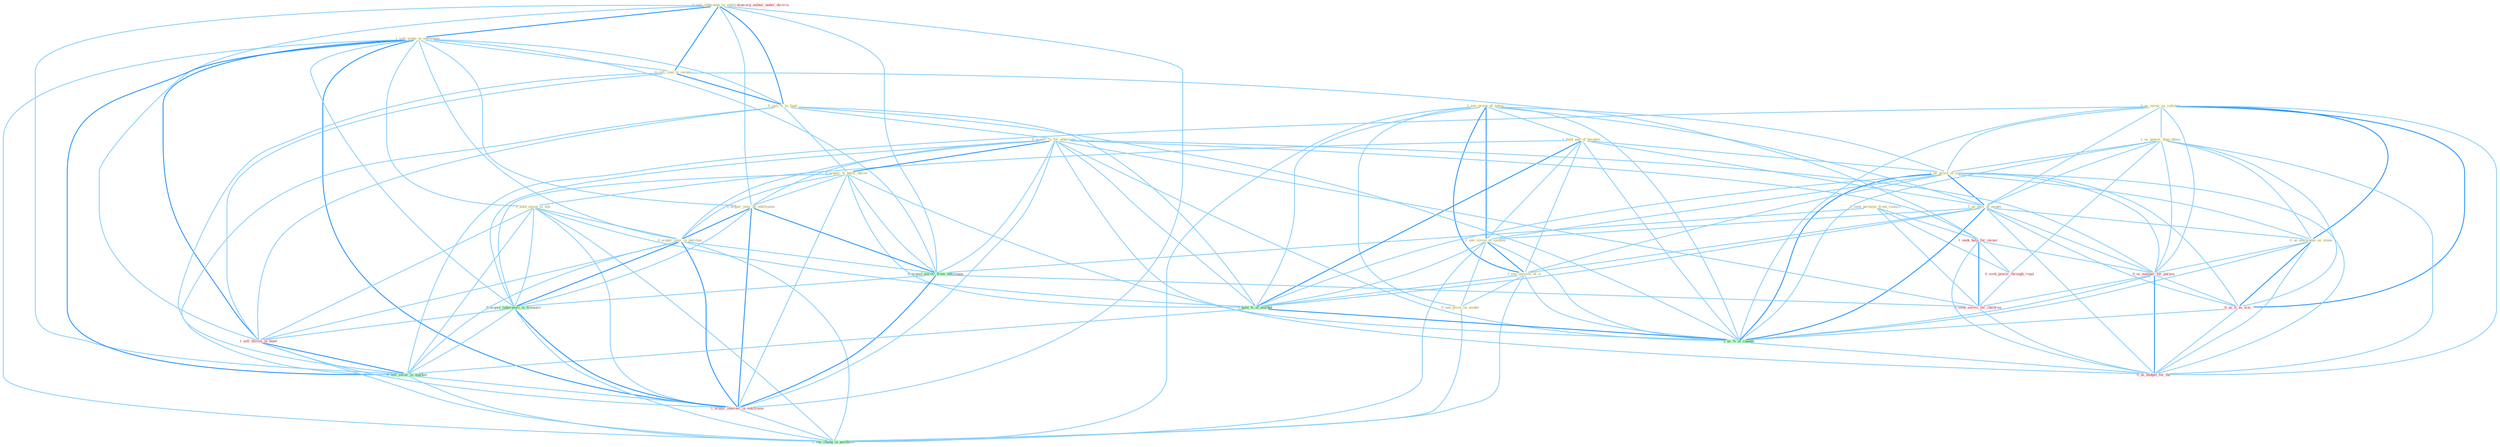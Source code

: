 Graph G{ 
    node
    [shape=polygon,style=filled,width=.5,height=.06,color="#BDFCC9",fixedsize=true,fontsize=4,
    fontcolor="#2f4f4f"];
    {node
    [color="#ffffe0", fontcolor="#8b7d6b"] "0_sell_othernum_to_entitynam " "1_seek_permiss_from_council " "0_us_secur_as_collater " "1_see_group_of_letter " "1_hold_end_of_bargain " "1_us_power_than_those " "1_us_proce_of_sale " "1_us_part_of_monei " "1_sell_stake_in_entitynam " "1_see_vision_of_system " "1_see_unravel_of_it " "0_us_entitynam_as_stone " "0_sell_loan_to_owner " "0_sell_%_to_fund " "0_acquir_%_for_othernum " "0_acquir_%_befor_throw " "0_see_price_on_model " "0_acquir_year_by_entitynam " "1_hold_anyon_in_life " "0_acquir_year_in_purchas "}
{node [color="#fff0f5", fontcolor="#b22222"] "1_seek_help_for_owner " "0_seek_power_through_regul " "0_us_number_for_purpos " "1_sell_billion_in_bond " "0_us_it_as_wai " "1_usurp_author_under_doctrin " "1_acquir_interest_in_entitynam " "0_seek_servic_for_children " "0_us_budget_for_thi "}
edge [color="#B0E2FF"];

	"0_sell_othernum_to_entitynam " -- "1_sell_stake_in_entitynam " [w="2", color="#1e90ff" , len=0.8];
	"0_sell_othernum_to_entitynam " -- "0_sell_loan_to_owner " [w="2", color="#1e90ff" , len=0.8];
	"0_sell_othernum_to_entitynam " -- "0_sell_%_to_fund " [w="2", color="#1e90ff" , len=0.8];
	"0_sell_othernum_to_entitynam " -- "0_acquir_year_by_entitynam " [w="1", color="#87cefa" ];
	"0_sell_othernum_to_entitynam " -- "0_acquir_servic_from_entitynam " [w="1", color="#87cefa" ];
	"0_sell_othernum_to_entitynam " -- "1_sell_billion_in_bond " [w="1", color="#87cefa" ];
	"0_sell_othernum_to_entitynam " -- "0_sell_secur_in_market " [w="1", color="#87cefa" ];
	"0_sell_othernum_to_entitynam " -- "1_acquir_interest_in_entitynam " [w="1", color="#87cefa" ];
	"1_seek_permiss_from_council " -- "1_seek_help_for_owner " [w="1", color="#87cefa" ];
	"1_seek_permiss_from_council " -- "0_acquir_servic_from_entitynam " [w="1", color="#87cefa" ];
	"1_seek_permiss_from_council " -- "0_seek_power_through_regul " [w="1", color="#87cefa" ];
	"1_seek_permiss_from_council " -- "0_seek_servic_for_children " [w="1", color="#87cefa" ];
	"0_us_secur_as_collater " -- "1_us_power_than_those " [w="1", color="#87cefa" ];
	"0_us_secur_as_collater " -- "1_us_proce_of_sale " [w="1", color="#87cefa" ];
	"0_us_secur_as_collater " -- "1_us_part_of_monei " [w="1", color="#87cefa" ];
	"0_us_secur_as_collater " -- "0_us_entitynam_as_stone " [w="2", color="#1e90ff" , len=0.8];
	"0_us_secur_as_collater " -- "0_us_number_for_purpos " [w="1", color="#87cefa" ];
	"0_us_secur_as_collater " -- "0_us_it_as_wai " [w="2", color="#1e90ff" , len=0.8];
	"0_us_secur_as_collater " -- "1_us_%_of_capabl " [w="1", color="#87cefa" ];
	"0_us_secur_as_collater " -- "0_sell_secur_in_market " [w="1", color="#87cefa" ];
	"0_us_secur_as_collater " -- "0_us_budget_for_thi " [w="1", color="#87cefa" ];
	"1_see_group_of_letter " -- "1_hold_end_of_bargain " [w="1", color="#87cefa" ];
	"1_see_group_of_letter " -- "1_us_proce_of_sale " [w="1", color="#87cefa" ];
	"1_see_group_of_letter " -- "1_us_part_of_monei " [w="1", color="#87cefa" ];
	"1_see_group_of_letter " -- "1_see_vision_of_system " [w="2", color="#1e90ff" , len=0.8];
	"1_see_group_of_letter " -- "1_see_unravel_of_it " [w="2", color="#1e90ff" , len=0.8];
	"1_see_group_of_letter " -- "0_see_price_on_model " [w="1", color="#87cefa" ];
	"1_see_group_of_letter " -- "1_hold_%_of_market " [w="1", color="#87cefa" ];
	"1_see_group_of_letter " -- "1_us_%_of_capabl " [w="1", color="#87cefa" ];
	"1_see_group_of_letter " -- "1_see_chang_in_portfolio " [w="1", color="#87cefa" ];
	"1_hold_end_of_bargain " -- "1_us_proce_of_sale " [w="1", color="#87cefa" ];
	"1_hold_end_of_bargain " -- "1_us_part_of_monei " [w="1", color="#87cefa" ];
	"1_hold_end_of_bargain " -- "1_see_vision_of_system " [w="1", color="#87cefa" ];
	"1_hold_end_of_bargain " -- "1_see_unravel_of_it " [w="1", color="#87cefa" ];
	"1_hold_end_of_bargain " -- "1_hold_anyon_in_life " [w="1", color="#87cefa" ];
	"1_hold_end_of_bargain " -- "1_hold_%_of_market " [w="2", color="#1e90ff" , len=0.8];
	"1_hold_end_of_bargain " -- "1_us_%_of_capabl " [w="1", color="#87cefa" ];
	"1_us_power_than_those " -- "1_us_proce_of_sale " [w="1", color="#87cefa" ];
	"1_us_power_than_those " -- "1_us_part_of_monei " [w="1", color="#87cefa" ];
	"1_us_power_than_those " -- "0_us_entitynam_as_stone " [w="1", color="#87cefa" ];
	"1_us_power_than_those " -- "0_seek_power_through_regul " [w="1", color="#87cefa" ];
	"1_us_power_than_those " -- "0_us_number_for_purpos " [w="1", color="#87cefa" ];
	"1_us_power_than_those " -- "0_us_it_as_wai " [w="1", color="#87cefa" ];
	"1_us_power_than_those " -- "1_us_%_of_capabl " [w="1", color="#87cefa" ];
	"1_us_power_than_those " -- "0_us_budget_for_thi " [w="1", color="#87cefa" ];
	"1_us_proce_of_sale " -- "1_us_part_of_monei " [w="2", color="#1e90ff" , len=0.8];
	"1_us_proce_of_sale " -- "1_see_vision_of_system " [w="1", color="#87cefa" ];
	"1_us_proce_of_sale " -- "1_see_unravel_of_it " [w="1", color="#87cefa" ];
	"1_us_proce_of_sale " -- "0_us_entitynam_as_stone " [w="1", color="#87cefa" ];
	"1_us_proce_of_sale " -- "1_hold_%_of_market " [w="1", color="#87cefa" ];
	"1_us_proce_of_sale " -- "0_us_number_for_purpos " [w="1", color="#87cefa" ];
	"1_us_proce_of_sale " -- "0_us_it_as_wai " [w="1", color="#87cefa" ];
	"1_us_proce_of_sale " -- "1_us_%_of_capabl " [w="2", color="#1e90ff" , len=0.8];
	"1_us_proce_of_sale " -- "0_us_budget_for_thi " [w="1", color="#87cefa" ];
	"1_us_part_of_monei " -- "1_see_vision_of_system " [w="1", color="#87cefa" ];
	"1_us_part_of_monei " -- "1_see_unravel_of_it " [w="1", color="#87cefa" ];
	"1_us_part_of_monei " -- "0_us_entitynam_as_stone " [w="1", color="#87cefa" ];
	"1_us_part_of_monei " -- "1_hold_%_of_market " [w="1", color="#87cefa" ];
	"1_us_part_of_monei " -- "0_us_number_for_purpos " [w="1", color="#87cefa" ];
	"1_us_part_of_monei " -- "0_us_it_as_wai " [w="1", color="#87cefa" ];
	"1_us_part_of_monei " -- "1_us_%_of_capabl " [w="2", color="#1e90ff" , len=0.8];
	"1_us_part_of_monei " -- "0_us_budget_for_thi " [w="1", color="#87cefa" ];
	"1_sell_stake_in_entitynam " -- "0_sell_loan_to_owner " [w="1", color="#87cefa" ];
	"1_sell_stake_in_entitynam " -- "0_sell_%_to_fund " [w="1", color="#87cefa" ];
	"1_sell_stake_in_entitynam " -- "0_acquir_year_by_entitynam " [w="1", color="#87cefa" ];
	"1_sell_stake_in_entitynam " -- "1_hold_anyon_in_life " [w="1", color="#87cefa" ];
	"1_sell_stake_in_entitynam " -- "0_acquir_year_in_purchas " [w="1", color="#87cefa" ];
	"1_sell_stake_in_entitynam " -- "0_acquir_servic_from_entitynam " [w="1", color="#87cefa" ];
	"1_sell_stake_in_entitynam " -- "0_acquir_laboratori_in_transact " [w="1", color="#87cefa" ];
	"1_sell_stake_in_entitynam " -- "1_sell_billion_in_bond " [w="2", color="#1e90ff" , len=0.8];
	"1_sell_stake_in_entitynam " -- "0_sell_secur_in_market " [w="2", color="#1e90ff" , len=0.8];
	"1_sell_stake_in_entitynam " -- "1_acquir_interest_in_entitynam " [w="2", color="#1e90ff" , len=0.8];
	"1_sell_stake_in_entitynam " -- "1_see_chang_in_portfolio " [w="1", color="#87cefa" ];
	"1_see_vision_of_system " -- "1_see_unravel_of_it " [w="2", color="#1e90ff" , len=0.8];
	"1_see_vision_of_system " -- "0_see_price_on_model " [w="1", color="#87cefa" ];
	"1_see_vision_of_system " -- "1_hold_%_of_market " [w="1", color="#87cefa" ];
	"1_see_vision_of_system " -- "1_us_%_of_capabl " [w="1", color="#87cefa" ];
	"1_see_vision_of_system " -- "1_see_chang_in_portfolio " [w="1", color="#87cefa" ];
	"1_see_unravel_of_it " -- "0_see_price_on_model " [w="1", color="#87cefa" ];
	"1_see_unravel_of_it " -- "1_hold_%_of_market " [w="1", color="#87cefa" ];
	"1_see_unravel_of_it " -- "1_us_%_of_capabl " [w="1", color="#87cefa" ];
	"1_see_unravel_of_it " -- "1_see_chang_in_portfolio " [w="1", color="#87cefa" ];
	"0_us_entitynam_as_stone " -- "0_us_number_for_purpos " [w="1", color="#87cefa" ];
	"0_us_entitynam_as_stone " -- "0_us_it_as_wai " [w="2", color="#1e90ff" , len=0.8];
	"0_us_entitynam_as_stone " -- "1_us_%_of_capabl " [w="1", color="#87cefa" ];
	"0_us_entitynam_as_stone " -- "0_us_budget_for_thi " [w="1", color="#87cefa" ];
	"0_sell_loan_to_owner " -- "0_sell_%_to_fund " [w="2", color="#1e90ff" , len=0.8];
	"0_sell_loan_to_owner " -- "1_seek_help_for_owner " [w="1", color="#87cefa" ];
	"0_sell_loan_to_owner " -- "1_sell_billion_in_bond " [w="1", color="#87cefa" ];
	"0_sell_loan_to_owner " -- "0_sell_secur_in_market " [w="1", color="#87cefa" ];
	"0_sell_%_to_fund " -- "0_acquir_%_for_othernum " [w="1", color="#87cefa" ];
	"0_sell_%_to_fund " -- "0_acquir_%_befor_throw " [w="1", color="#87cefa" ];
	"0_sell_%_to_fund " -- "1_hold_%_of_market " [w="1", color="#87cefa" ];
	"0_sell_%_to_fund " -- "1_sell_billion_in_bond " [w="1", color="#87cefa" ];
	"0_sell_%_to_fund " -- "1_us_%_of_capabl " [w="1", color="#87cefa" ];
	"0_sell_%_to_fund " -- "0_sell_secur_in_market " [w="1", color="#87cefa" ];
	"0_acquir_%_for_othernum " -- "0_acquir_%_befor_throw " [w="2", color="#1e90ff" , len=0.8];
	"0_acquir_%_for_othernum " -- "0_acquir_year_by_entitynam " [w="1", color="#87cefa" ];
	"0_acquir_%_for_othernum " -- "0_acquir_year_in_purchas " [w="1", color="#87cefa" ];
	"0_acquir_%_for_othernum " -- "1_seek_help_for_owner " [w="1", color="#87cefa" ];
	"0_acquir_%_for_othernum " -- "0_acquir_servic_from_entitynam " [w="1", color="#87cefa" ];
	"0_acquir_%_for_othernum " -- "1_hold_%_of_market " [w="1", color="#87cefa" ];
	"0_acquir_%_for_othernum " -- "0_us_number_for_purpos " [w="1", color="#87cefa" ];
	"0_acquir_%_for_othernum " -- "0_acquir_laboratori_in_transact " [w="1", color="#87cefa" ];
	"0_acquir_%_for_othernum " -- "1_us_%_of_capabl " [w="1", color="#87cefa" ];
	"0_acquir_%_for_othernum " -- "1_acquir_interest_in_entitynam " [w="1", color="#87cefa" ];
	"0_acquir_%_for_othernum " -- "0_seek_servic_for_children " [w="1", color="#87cefa" ];
	"0_acquir_%_for_othernum " -- "0_us_budget_for_thi " [w="1", color="#87cefa" ];
	"0_acquir_%_befor_throw " -- "0_acquir_year_by_entitynam " [w="1", color="#87cefa" ];
	"0_acquir_%_befor_throw " -- "0_acquir_year_in_purchas " [w="1", color="#87cefa" ];
	"0_acquir_%_befor_throw " -- "0_acquir_servic_from_entitynam " [w="1", color="#87cefa" ];
	"0_acquir_%_befor_throw " -- "1_hold_%_of_market " [w="1", color="#87cefa" ];
	"0_acquir_%_befor_throw " -- "0_acquir_laboratori_in_transact " [w="1", color="#87cefa" ];
	"0_acquir_%_befor_throw " -- "1_us_%_of_capabl " [w="1", color="#87cefa" ];
	"0_acquir_%_befor_throw " -- "1_acquir_interest_in_entitynam " [w="1", color="#87cefa" ];
	"0_see_price_on_model " -- "1_see_chang_in_portfolio " [w="1", color="#87cefa" ];
	"0_acquir_year_by_entitynam " -- "0_acquir_year_in_purchas " [w="2", color="#1e90ff" , len=0.8];
	"0_acquir_year_by_entitynam " -- "0_acquir_servic_from_entitynam " [w="2", color="#1e90ff" , len=0.8];
	"0_acquir_year_by_entitynam " -- "0_acquir_laboratori_in_transact " [w="1", color="#87cefa" ];
	"0_acquir_year_by_entitynam " -- "1_acquir_interest_in_entitynam " [w="2", color="#1e90ff" , len=0.8];
	"1_hold_anyon_in_life " -- "0_acquir_year_in_purchas " [w="1", color="#87cefa" ];
	"1_hold_anyon_in_life " -- "1_hold_%_of_market " [w="1", color="#87cefa" ];
	"1_hold_anyon_in_life " -- "0_acquir_laboratori_in_transact " [w="1", color="#87cefa" ];
	"1_hold_anyon_in_life " -- "1_sell_billion_in_bond " [w="1", color="#87cefa" ];
	"1_hold_anyon_in_life " -- "0_sell_secur_in_market " [w="1", color="#87cefa" ];
	"1_hold_anyon_in_life " -- "1_acquir_interest_in_entitynam " [w="1", color="#87cefa" ];
	"1_hold_anyon_in_life " -- "1_see_chang_in_portfolio " [w="1", color="#87cefa" ];
	"0_acquir_year_in_purchas " -- "0_acquir_servic_from_entitynam " [w="1", color="#87cefa" ];
	"0_acquir_year_in_purchas " -- "0_acquir_laboratori_in_transact " [w="2", color="#1e90ff" , len=0.8];
	"0_acquir_year_in_purchas " -- "1_sell_billion_in_bond " [w="1", color="#87cefa" ];
	"0_acquir_year_in_purchas " -- "0_sell_secur_in_market " [w="1", color="#87cefa" ];
	"0_acquir_year_in_purchas " -- "1_acquir_interest_in_entitynam " [w="2", color="#1e90ff" , len=0.8];
	"0_acquir_year_in_purchas " -- "1_see_chang_in_portfolio " [w="1", color="#87cefa" ];
	"1_seek_help_for_owner " -- "0_seek_power_through_regul " [w="1", color="#87cefa" ];
	"1_seek_help_for_owner " -- "0_us_number_for_purpos " [w="1", color="#87cefa" ];
	"1_seek_help_for_owner " -- "0_seek_servic_for_children " [w="2", color="#1e90ff" , len=0.8];
	"1_seek_help_for_owner " -- "0_us_budget_for_thi " [w="1", color="#87cefa" ];
	"0_acquir_servic_from_entitynam " -- "0_acquir_laboratori_in_transact " [w="1", color="#87cefa" ];
	"0_acquir_servic_from_entitynam " -- "1_acquir_interest_in_entitynam " [w="2", color="#1e90ff" , len=0.8];
	"0_acquir_servic_from_entitynam " -- "0_seek_servic_for_children " [w="1", color="#87cefa" ];
	"1_hold_%_of_market " -- "1_us_%_of_capabl " [w="2", color="#1e90ff" , len=0.8];
	"1_hold_%_of_market " -- "0_sell_secur_in_market " [w="1", color="#87cefa" ];
	"0_seek_power_through_regul " -- "0_seek_servic_for_children " [w="1", color="#87cefa" ];
	"0_us_number_for_purpos " -- "0_us_it_as_wai " [w="1", color="#87cefa" ];
	"0_us_number_for_purpos " -- "1_us_%_of_capabl " [w="1", color="#87cefa" ];
	"0_us_number_for_purpos " -- "0_seek_servic_for_children " [w="1", color="#87cefa" ];
	"0_us_number_for_purpos " -- "0_us_budget_for_thi " [w="2", color="#1e90ff" , len=0.8];
	"0_acquir_laboratori_in_transact " -- "1_sell_billion_in_bond " [w="1", color="#87cefa" ];
	"0_acquir_laboratori_in_transact " -- "0_sell_secur_in_market " [w="1", color="#87cefa" ];
	"0_acquir_laboratori_in_transact " -- "1_acquir_interest_in_entitynam " [w="2", color="#1e90ff" , len=0.8];
	"0_acquir_laboratori_in_transact " -- "1_see_chang_in_portfolio " [w="1", color="#87cefa" ];
	"1_sell_billion_in_bond " -- "0_sell_secur_in_market " [w="2", color="#1e90ff" , len=0.8];
	"1_sell_billion_in_bond " -- "1_acquir_interest_in_entitynam " [w="1", color="#87cefa" ];
	"1_sell_billion_in_bond " -- "1_see_chang_in_portfolio " [w="1", color="#87cefa" ];
	"0_us_it_as_wai " -- "1_us_%_of_capabl " [w="1", color="#87cefa" ];
	"0_us_it_as_wai " -- "0_us_budget_for_thi " [w="1", color="#87cefa" ];
	"1_us_%_of_capabl " -- "0_us_budget_for_thi " [w="1", color="#87cefa" ];
	"0_sell_secur_in_market " -- "1_acquir_interest_in_entitynam " [w="1", color="#87cefa" ];
	"0_sell_secur_in_market " -- "1_see_chang_in_portfolio " [w="1", color="#87cefa" ];
	"1_acquir_interest_in_entitynam " -- "1_see_chang_in_portfolio " [w="1", color="#87cefa" ];
	"0_seek_servic_for_children " -- "0_us_budget_for_thi " [w="1", color="#87cefa" ];
}